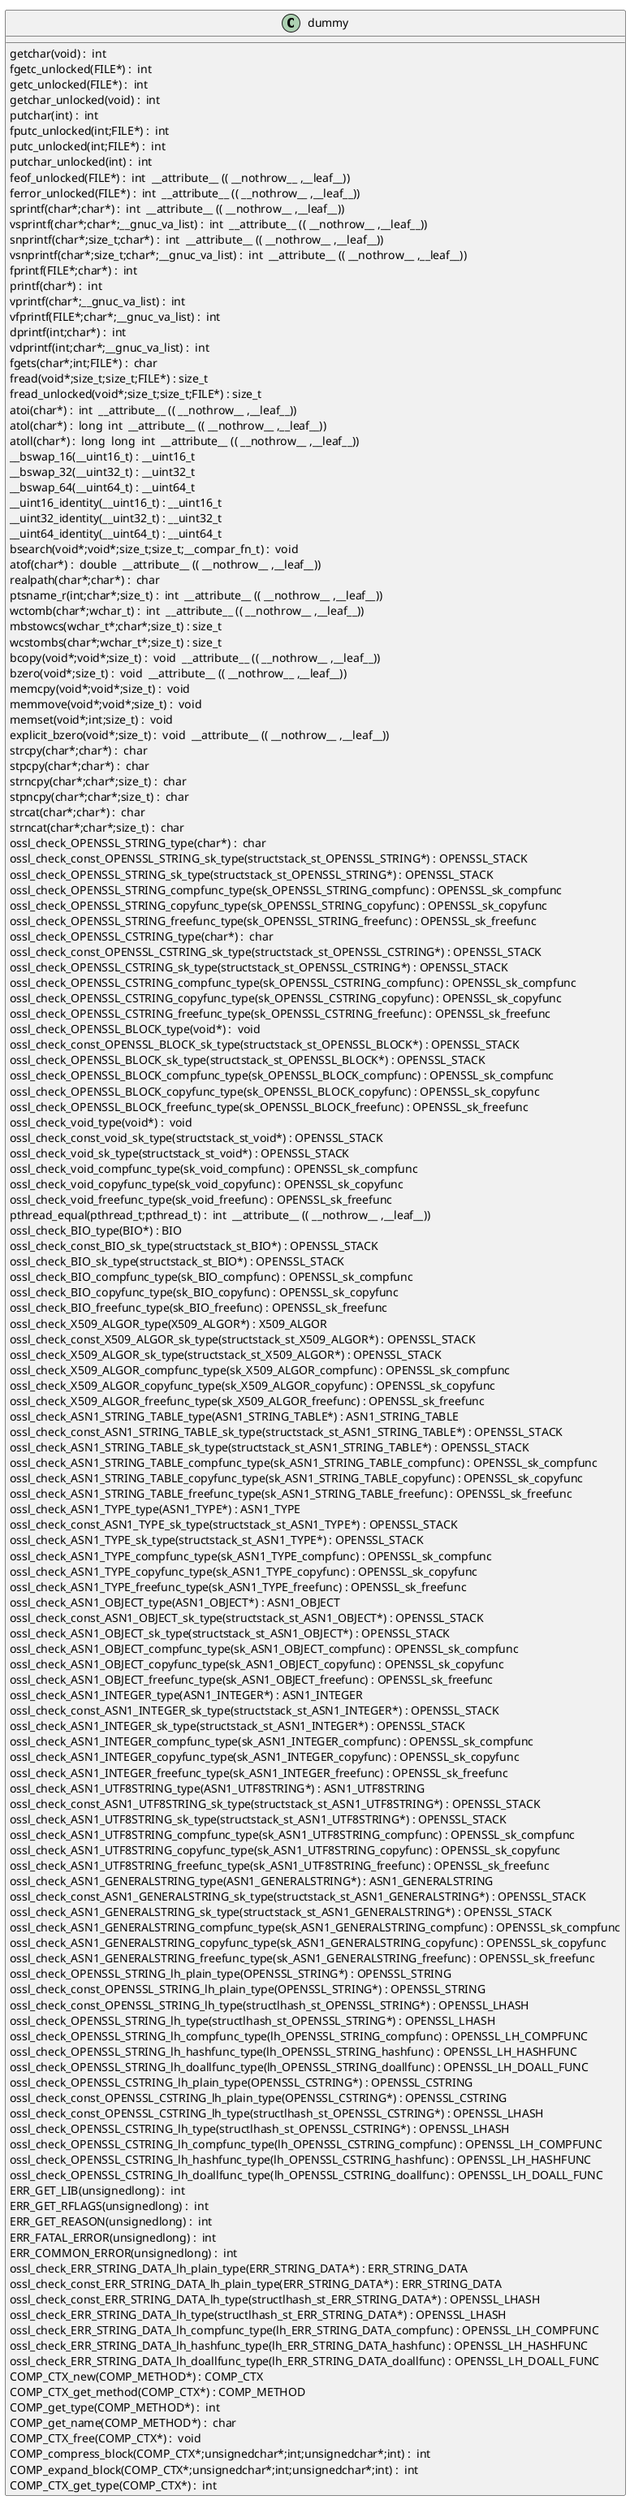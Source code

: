 @startuml
!pragma layout smetana
class dummy {
getchar(void) :  int  [[[./../../.././qc/crypto/comp/comp_lib.c.html#742]]]
fgetc_unlocked(FILE*) :  int  [[[./../../.././qc/crypto/comp/comp_lib.c.html#751]]]
getc_unlocked(FILE*) :  int  [[[./../../.././qc/crypto/comp/comp_lib.c.html#761]]]
getchar_unlocked(void) :  int  [[[./../../.././qc/crypto/comp/comp_lib.c.html#768]]]
putchar(int) :  int  [[[./../../.././qc/crypto/comp/comp_lib.c.html#777]]]
fputc_unlocked(int;FILE*) :  int  [[[./../../.././qc/crypto/comp/comp_lib.c.html#786]]]
putc_unlocked(int;FILE*) :  int  [[[./../../.././qc/crypto/comp/comp_lib.c.html#796]]]
putchar_unlocked(int) :  int  [[[./../../.././qc/crypto/comp/comp_lib.c.html#803]]]
feof_unlocked(FILE*) :  int  __attribute__ (( __nothrow__ ,__leaf__)) [[[./../../.././qc/crypto/comp/comp_lib.c.html#809]]]
ferror_unlocked(FILE*) :  int  __attribute__ (( __nothrow__ ,__leaf__)) [[[./../../.././qc/crypto/comp/comp_lib.c.html#816]]]
sprintf(char*;char*) :  int  __attribute__ (( __nothrow__ ,__leaf__)) [[[./../../.././qc/crypto/comp/comp_lib.c.html#835]]]
vsprintf(char*;char*;__gnuc_va_list) :  int  __attribute__ (( __nothrow__ ,__leaf__)) [[[./../../.././qc/crypto/comp/comp_lib.c.html#848]]]
snprintf(char*;size_t;char*) :  int  __attribute__ (( __nothrow__ ,__leaf__)) [[[./../../.././qc/crypto/comp/comp_lib.c.html#867]]]
vsnprintf(char*;size_t;char*;__gnuc_va_list) :  int  __attribute__ (( __nothrow__ ,__leaf__)) [[[./../../.././qc/crypto/comp/comp_lib.c.html#881]]]
fprintf(FILE*;char*) :  int  [[[./../../.././qc/crypto/comp/comp_lib.c.html#902]]]
printf(char*) :  int  [[[./../../.././qc/crypto/comp/comp_lib.c.html#909]]]
vprintf(char*;__gnuc_va_list) :  int  [[[./../../.././qc/crypto/comp/comp_lib.c.html#921]]]
vfprintf(FILE*;char*;__gnuc_va_list) :  int  [[[./../../.././qc/crypto/comp/comp_lib.c.html#931]]]
dprintf(int;char*) :  int  [[[./../../.././qc/crypto/comp/comp_lib.c.html#946]]]
vdprintf(int;char*;__gnuc_va_list) :  int  [[[./../../.././qc/crypto/comp/comp_lib.c.html#957]]]
fgets(char*;int;FILE*) :  char  [[[./../../.././qc/crypto/comp/comp_lib.c.html#976]]]
fread(void*;size_t;size_t;FILE*) : size_t [[[./../../.././qc/crypto/comp/comp_lib.c.html#1002]]]
fread_unlocked(void*;size_t;size_t;FILE*) : size_t [[[./../../.././qc/crypto/comp/comp_lib.c.html#1029]]]
atoi(char*) :  int  __attribute__ (( __nothrow__ ,__leaf__)) [[[./../../.././qc/crypto/comp/comp_lib.c.html#1189]]]
atol(char*) :  long  int  __attribute__ (( __nothrow__ ,__leaf__)) [[[./../../.././qc/crypto/comp/comp_lib.c.html#1194]]]
atoll(char*) :  long  long  int  __attribute__ (( __nothrow__ ,__leaf__)) [[[./../../.././qc/crypto/comp/comp_lib.c.html#1201]]]
__bswap_16(__uint16_t) : __uint16_t [[[./../../.././qc/crypto/comp/comp_lib.c.html#1354]]]
__bswap_32(__uint32_t) : __uint32_t [[[./../../.././qc/crypto/comp/comp_lib.c.html#1369]]]
__bswap_64(__uint64_t) : __uint64_t [[[./../../.././qc/crypto/comp/comp_lib.c.html#1379]]]
__uint16_identity(__uint16_t) : __uint16_t [[[./../../.././qc/crypto/comp/comp_lib.c.html#1391]]]
__uint32_identity(__uint32_t) : __uint32_t [[[./../../.././qc/crypto/comp/comp_lib.c.html#1397]]]
__uint64_identity(__uint64_t) : __uint64_t [[[./../../.././qc/crypto/comp/comp_lib.c.html#1403]]]
bsearch(void*;void*;size_t;size_t;__compar_fn_t) :  void  [[[./../../.././qc/crypto/comp/comp_lib.c.html#2071]]]
atof(char*) :  double  __attribute__ (( __nothrow__ ,__leaf__)) [[[./../../.././qc/crypto/comp/comp_lib.c.html#1]]]
realpath(char*;char*) :  char  [[[./../../.././qc/crypto/comp/comp_lib.c.html#1]]]
ptsname_r(int;char*;size_t) :  int  __attribute__ (( __nothrow__ ,__leaf__)) [[[./../../.././qc/crypto/comp/comp_lib.c.html#1]]]
wctomb(char*;wchar_t) :  int  __attribute__ (( __nothrow__ ,__leaf__)) [[[./../../.././qc/crypto/comp/comp_lib.c.html#1]]]
mbstowcs(wchar_t*;char*;size_t) : size_t [[[./../../.././qc/crypto/comp/comp_lib.c.html#1]]]
wcstombs(char*;wchar_t*;size_t) : size_t [[[./../../.././qc/crypto/comp/comp_lib.c.html#1]]]
bcopy(void*;void*;size_t) :  void  __attribute__ (( __nothrow__ ,__leaf__)) [[[./../../.././qc/crypto/comp/comp_lib.c.html#1]]]
bzero(void*;size_t) :  void  __attribute__ (( __nothrow__ ,__leaf__)) [[[./../../.././qc/crypto/comp/comp_lib.c.html#1]]]
memcpy(void*;void*;size_t) :  void  [[[./../../.././qc/crypto/comp/comp_lib.c.html#1]]]
memmove(void*;void*;size_t) :  void  [[[./../../.././qc/crypto/comp/comp_lib.c.html#1]]]
memset(void*;int;size_t) :  void  [[[./../../.././qc/crypto/comp/comp_lib.c.html#1]]]
explicit_bzero(void*;size_t) :  void  __attribute__ (( __nothrow__ ,__leaf__)) [[[./../../.././qc/crypto/comp/comp_lib.c.html#1]]]
strcpy(char*;char*) :  char  [[[./../../.././qc/crypto/comp/comp_lib.c.html#1]]]
stpcpy(char*;char*) :  char  [[[./../../.././qc/crypto/comp/comp_lib.c.html#1]]]
strncpy(char*;char*;size_t) :  char  [[[./../../.././qc/crypto/comp/comp_lib.c.html#1]]]
stpncpy(char*;char*;size_t) :  char  [[[./../../.././qc/crypto/comp/comp_lib.c.html#1]]]
strcat(char*;char*) :  char  [[[./../../.././qc/crypto/comp/comp_lib.c.html#1]]]
strncat(char*;char*;size_t) :  char  [[[./../../.././qc/crypto/comp/comp_lib.c.html#1]]]
ossl_check_OPENSSL_STRING_type(char*) :  char  [[[./../../.././qc/crypto/comp/comp_lib.c.html#1]]]
ossl_check_const_OPENSSL_STRING_sk_type(structstack_st_OPENSSL_STRING*) : OPENSSL_STACK [[[./../../.././qc/crypto/comp/comp_lib.c.html#1]]]
ossl_check_OPENSSL_STRING_sk_type(structstack_st_OPENSSL_STRING*) : OPENSSL_STACK [[[./../../.././qc/crypto/comp/comp_lib.c.html#1]]]
ossl_check_OPENSSL_STRING_compfunc_type(sk_OPENSSL_STRING_compfunc) : OPENSSL_sk_compfunc [[[./../../.././qc/crypto/comp/comp_lib.c.html#1]]]
ossl_check_OPENSSL_STRING_copyfunc_type(sk_OPENSSL_STRING_copyfunc) : OPENSSL_sk_copyfunc [[[./../../.././qc/crypto/comp/comp_lib.c.html#1]]]
ossl_check_OPENSSL_STRING_freefunc_type(sk_OPENSSL_STRING_freefunc) : OPENSSL_sk_freefunc [[[./../../.././qc/crypto/comp/comp_lib.c.html#1]]]
ossl_check_OPENSSL_CSTRING_type(char*) :  char  [[[./../../.././qc/crypto/comp/comp_lib.c.html#1]]]
ossl_check_const_OPENSSL_CSTRING_sk_type(structstack_st_OPENSSL_CSTRING*) : OPENSSL_STACK [[[./../../.././qc/crypto/comp/comp_lib.c.html#1]]]
ossl_check_OPENSSL_CSTRING_sk_type(structstack_st_OPENSSL_CSTRING*) : OPENSSL_STACK [[[./../../.././qc/crypto/comp/comp_lib.c.html#1]]]
ossl_check_OPENSSL_CSTRING_compfunc_type(sk_OPENSSL_CSTRING_compfunc) : OPENSSL_sk_compfunc [[[./../../.././qc/crypto/comp/comp_lib.c.html#1]]]
ossl_check_OPENSSL_CSTRING_copyfunc_type(sk_OPENSSL_CSTRING_copyfunc) : OPENSSL_sk_copyfunc [[[./../../.././qc/crypto/comp/comp_lib.c.html#1]]]
ossl_check_OPENSSL_CSTRING_freefunc_type(sk_OPENSSL_CSTRING_freefunc) : OPENSSL_sk_freefunc [[[./../../.././qc/crypto/comp/comp_lib.c.html#1]]]
ossl_check_OPENSSL_BLOCK_type(void*) :  void  [[[./../../.././qc/crypto/comp/comp_lib.c.html#1]]]
ossl_check_const_OPENSSL_BLOCK_sk_type(structstack_st_OPENSSL_BLOCK*) : OPENSSL_STACK [[[./../../.././qc/crypto/comp/comp_lib.c.html#1]]]
ossl_check_OPENSSL_BLOCK_sk_type(structstack_st_OPENSSL_BLOCK*) : OPENSSL_STACK [[[./../../.././qc/crypto/comp/comp_lib.c.html#1]]]
ossl_check_OPENSSL_BLOCK_compfunc_type(sk_OPENSSL_BLOCK_compfunc) : OPENSSL_sk_compfunc [[[./../../.././qc/crypto/comp/comp_lib.c.html#1]]]
ossl_check_OPENSSL_BLOCK_copyfunc_type(sk_OPENSSL_BLOCK_copyfunc) : OPENSSL_sk_copyfunc [[[./../../.././qc/crypto/comp/comp_lib.c.html#1]]]
ossl_check_OPENSSL_BLOCK_freefunc_type(sk_OPENSSL_BLOCK_freefunc) : OPENSSL_sk_freefunc [[[./../../.././qc/crypto/comp/comp_lib.c.html#1]]]
ossl_check_void_type(void*) :  void  [[[./../../.././qc/crypto/comp/comp_lib.c.html#1]]]
ossl_check_const_void_sk_type(structstack_st_void*) : OPENSSL_STACK [[[./../../.././qc/crypto/comp/comp_lib.c.html#1]]]
ossl_check_void_sk_type(structstack_st_void*) : OPENSSL_STACK [[[./../../.././qc/crypto/comp/comp_lib.c.html#1]]]
ossl_check_void_compfunc_type(sk_void_compfunc) : OPENSSL_sk_compfunc [[[./../../.././qc/crypto/comp/comp_lib.c.html#1]]]
ossl_check_void_copyfunc_type(sk_void_copyfunc) : OPENSSL_sk_copyfunc [[[./../../.././qc/crypto/comp/comp_lib.c.html#1]]]
ossl_check_void_freefunc_type(sk_void_freefunc) : OPENSSL_sk_freefunc [[[./../../.././qc/crypto/comp/comp_lib.c.html#1]]]
pthread_equal(pthread_t;pthread_t) :  int  __attribute__ (( __nothrow__ ,__leaf__)) [[[./../../.././qc/crypto/comp/comp_lib.c.html#1]]]
ossl_check_BIO_type(BIO*) : BIO [[[./../../.././qc/crypto/comp/comp_lib.c.html#1]]]
ossl_check_const_BIO_sk_type(structstack_st_BIO*) : OPENSSL_STACK [[[./../../.././qc/crypto/comp/comp_lib.c.html#1]]]
ossl_check_BIO_sk_type(structstack_st_BIO*) : OPENSSL_STACK [[[./../../.././qc/crypto/comp/comp_lib.c.html#1]]]
ossl_check_BIO_compfunc_type(sk_BIO_compfunc) : OPENSSL_sk_compfunc [[[./../../.././qc/crypto/comp/comp_lib.c.html#1]]]
ossl_check_BIO_copyfunc_type(sk_BIO_copyfunc) : OPENSSL_sk_copyfunc [[[./../../.././qc/crypto/comp/comp_lib.c.html#1]]]
ossl_check_BIO_freefunc_type(sk_BIO_freefunc) : OPENSSL_sk_freefunc [[[./../../.././qc/crypto/comp/comp_lib.c.html#1]]]
ossl_check_X509_ALGOR_type(X509_ALGOR*) : X509_ALGOR [[[./../../.././qc/crypto/comp/comp_lib.c.html#1]]]
ossl_check_const_X509_ALGOR_sk_type(structstack_st_X509_ALGOR*) : OPENSSL_STACK [[[./../../.././qc/crypto/comp/comp_lib.c.html#1]]]
ossl_check_X509_ALGOR_sk_type(structstack_st_X509_ALGOR*) : OPENSSL_STACK [[[./../../.././qc/crypto/comp/comp_lib.c.html#1]]]
ossl_check_X509_ALGOR_compfunc_type(sk_X509_ALGOR_compfunc) : OPENSSL_sk_compfunc [[[./../../.././qc/crypto/comp/comp_lib.c.html#1]]]
ossl_check_X509_ALGOR_copyfunc_type(sk_X509_ALGOR_copyfunc) : OPENSSL_sk_copyfunc [[[./../../.././qc/crypto/comp/comp_lib.c.html#1]]]
ossl_check_X509_ALGOR_freefunc_type(sk_X509_ALGOR_freefunc) : OPENSSL_sk_freefunc [[[./../../.././qc/crypto/comp/comp_lib.c.html#1]]]
ossl_check_ASN1_STRING_TABLE_type(ASN1_STRING_TABLE*) : ASN1_STRING_TABLE [[[./../../.././qc/crypto/comp/comp_lib.c.html#1]]]
ossl_check_const_ASN1_STRING_TABLE_sk_type(structstack_st_ASN1_STRING_TABLE*) : OPENSSL_STACK [[[./../../.././qc/crypto/comp/comp_lib.c.html#1]]]
ossl_check_ASN1_STRING_TABLE_sk_type(structstack_st_ASN1_STRING_TABLE*) : OPENSSL_STACK [[[./../../.././qc/crypto/comp/comp_lib.c.html#1]]]
ossl_check_ASN1_STRING_TABLE_compfunc_type(sk_ASN1_STRING_TABLE_compfunc) : OPENSSL_sk_compfunc [[[./../../.././qc/crypto/comp/comp_lib.c.html#1]]]
ossl_check_ASN1_STRING_TABLE_copyfunc_type(sk_ASN1_STRING_TABLE_copyfunc) : OPENSSL_sk_copyfunc [[[./../../.././qc/crypto/comp/comp_lib.c.html#1]]]
ossl_check_ASN1_STRING_TABLE_freefunc_type(sk_ASN1_STRING_TABLE_freefunc) : OPENSSL_sk_freefunc [[[./../../.././qc/crypto/comp/comp_lib.c.html#1]]]
ossl_check_ASN1_TYPE_type(ASN1_TYPE*) : ASN1_TYPE [[[./../../.././qc/crypto/comp/comp_lib.c.html#1]]]
ossl_check_const_ASN1_TYPE_sk_type(structstack_st_ASN1_TYPE*) : OPENSSL_STACK [[[./../../.././qc/crypto/comp/comp_lib.c.html#1]]]
ossl_check_ASN1_TYPE_sk_type(structstack_st_ASN1_TYPE*) : OPENSSL_STACK [[[./../../.././qc/crypto/comp/comp_lib.c.html#1]]]
ossl_check_ASN1_TYPE_compfunc_type(sk_ASN1_TYPE_compfunc) : OPENSSL_sk_compfunc [[[./../../.././qc/crypto/comp/comp_lib.c.html#1]]]
ossl_check_ASN1_TYPE_copyfunc_type(sk_ASN1_TYPE_copyfunc) : OPENSSL_sk_copyfunc [[[./../../.././qc/crypto/comp/comp_lib.c.html#1]]]
ossl_check_ASN1_TYPE_freefunc_type(sk_ASN1_TYPE_freefunc) : OPENSSL_sk_freefunc [[[./../../.././qc/crypto/comp/comp_lib.c.html#1]]]
ossl_check_ASN1_OBJECT_type(ASN1_OBJECT*) : ASN1_OBJECT [[[./../../.././qc/crypto/comp/comp_lib.c.html#1]]]
ossl_check_const_ASN1_OBJECT_sk_type(structstack_st_ASN1_OBJECT*) : OPENSSL_STACK [[[./../../.././qc/crypto/comp/comp_lib.c.html#1]]]
ossl_check_ASN1_OBJECT_sk_type(structstack_st_ASN1_OBJECT*) : OPENSSL_STACK [[[./../../.././qc/crypto/comp/comp_lib.c.html#1]]]
ossl_check_ASN1_OBJECT_compfunc_type(sk_ASN1_OBJECT_compfunc) : OPENSSL_sk_compfunc [[[./../../.././qc/crypto/comp/comp_lib.c.html#1]]]
ossl_check_ASN1_OBJECT_copyfunc_type(sk_ASN1_OBJECT_copyfunc) : OPENSSL_sk_copyfunc [[[./../../.././qc/crypto/comp/comp_lib.c.html#1]]]
ossl_check_ASN1_OBJECT_freefunc_type(sk_ASN1_OBJECT_freefunc) : OPENSSL_sk_freefunc [[[./../../.././qc/crypto/comp/comp_lib.c.html#1]]]
ossl_check_ASN1_INTEGER_type(ASN1_INTEGER*) : ASN1_INTEGER [[[./../../.././qc/crypto/comp/comp_lib.c.html#1]]]
ossl_check_const_ASN1_INTEGER_sk_type(structstack_st_ASN1_INTEGER*) : OPENSSL_STACK [[[./../../.././qc/crypto/comp/comp_lib.c.html#1]]]
ossl_check_ASN1_INTEGER_sk_type(structstack_st_ASN1_INTEGER*) : OPENSSL_STACK [[[./../../.././qc/crypto/comp/comp_lib.c.html#1]]]
ossl_check_ASN1_INTEGER_compfunc_type(sk_ASN1_INTEGER_compfunc) : OPENSSL_sk_compfunc [[[./../../.././qc/crypto/comp/comp_lib.c.html#1]]]
ossl_check_ASN1_INTEGER_copyfunc_type(sk_ASN1_INTEGER_copyfunc) : OPENSSL_sk_copyfunc [[[./../../.././qc/crypto/comp/comp_lib.c.html#1]]]
ossl_check_ASN1_INTEGER_freefunc_type(sk_ASN1_INTEGER_freefunc) : OPENSSL_sk_freefunc [[[./../../.././qc/crypto/comp/comp_lib.c.html#1]]]
ossl_check_ASN1_UTF8STRING_type(ASN1_UTF8STRING*) : ASN1_UTF8STRING [[[./../../.././qc/crypto/comp/comp_lib.c.html#1]]]
ossl_check_const_ASN1_UTF8STRING_sk_type(structstack_st_ASN1_UTF8STRING*) : OPENSSL_STACK [[[./../../.././qc/crypto/comp/comp_lib.c.html#1]]]
ossl_check_ASN1_UTF8STRING_sk_type(structstack_st_ASN1_UTF8STRING*) : OPENSSL_STACK [[[./../../.././qc/crypto/comp/comp_lib.c.html#1]]]
ossl_check_ASN1_UTF8STRING_compfunc_type(sk_ASN1_UTF8STRING_compfunc) : OPENSSL_sk_compfunc [[[./../../.././qc/crypto/comp/comp_lib.c.html#1]]]
ossl_check_ASN1_UTF8STRING_copyfunc_type(sk_ASN1_UTF8STRING_copyfunc) : OPENSSL_sk_copyfunc [[[./../../.././qc/crypto/comp/comp_lib.c.html#1]]]
ossl_check_ASN1_UTF8STRING_freefunc_type(sk_ASN1_UTF8STRING_freefunc) : OPENSSL_sk_freefunc [[[./../../.././qc/crypto/comp/comp_lib.c.html#1]]]
ossl_check_ASN1_GENERALSTRING_type(ASN1_GENERALSTRING*) : ASN1_GENERALSTRING [[[./../../.././qc/crypto/comp/comp_lib.c.html#1]]]
ossl_check_const_ASN1_GENERALSTRING_sk_type(structstack_st_ASN1_GENERALSTRING*) : OPENSSL_STACK [[[./../../.././qc/crypto/comp/comp_lib.c.html#1]]]
ossl_check_ASN1_GENERALSTRING_sk_type(structstack_st_ASN1_GENERALSTRING*) : OPENSSL_STACK [[[./../../.././qc/crypto/comp/comp_lib.c.html#1]]]
ossl_check_ASN1_GENERALSTRING_compfunc_type(sk_ASN1_GENERALSTRING_compfunc) : OPENSSL_sk_compfunc [[[./../../.././qc/crypto/comp/comp_lib.c.html#1]]]
ossl_check_ASN1_GENERALSTRING_copyfunc_type(sk_ASN1_GENERALSTRING_copyfunc) : OPENSSL_sk_copyfunc [[[./../../.././qc/crypto/comp/comp_lib.c.html#1]]]
ossl_check_ASN1_GENERALSTRING_freefunc_type(sk_ASN1_GENERALSTRING_freefunc) : OPENSSL_sk_freefunc [[[./../../.././qc/crypto/comp/comp_lib.c.html#1]]]
ossl_check_OPENSSL_STRING_lh_plain_type(OPENSSL_STRING*) : OPENSSL_STRING [[[./../../.././qc/crypto/comp/comp_lib.c.html#1]]]
ossl_check_const_OPENSSL_STRING_lh_plain_type(OPENSSL_STRING*) : OPENSSL_STRING [[[./../../.././qc/crypto/comp/comp_lib.c.html#1]]]
ossl_check_const_OPENSSL_STRING_lh_type(structlhash_st_OPENSSL_STRING*) : OPENSSL_LHASH [[[./../../.././qc/crypto/comp/comp_lib.c.html#1]]]
ossl_check_OPENSSL_STRING_lh_type(structlhash_st_OPENSSL_STRING*) : OPENSSL_LHASH [[[./../../.././qc/crypto/comp/comp_lib.c.html#1]]]
ossl_check_OPENSSL_STRING_lh_compfunc_type(lh_OPENSSL_STRING_compfunc) : OPENSSL_LH_COMPFUNC [[[./../../.././qc/crypto/comp/comp_lib.c.html#1]]]
ossl_check_OPENSSL_STRING_lh_hashfunc_type(lh_OPENSSL_STRING_hashfunc) : OPENSSL_LH_HASHFUNC [[[./../../.././qc/crypto/comp/comp_lib.c.html#1]]]
ossl_check_OPENSSL_STRING_lh_doallfunc_type(lh_OPENSSL_STRING_doallfunc) : OPENSSL_LH_DOALL_FUNC [[[./../../.././qc/crypto/comp/comp_lib.c.html#1]]]
ossl_check_OPENSSL_CSTRING_lh_plain_type(OPENSSL_CSTRING*) : OPENSSL_CSTRING [[[./../../.././qc/crypto/comp/comp_lib.c.html#1]]]
ossl_check_const_OPENSSL_CSTRING_lh_plain_type(OPENSSL_CSTRING*) : OPENSSL_CSTRING [[[./../../.././qc/crypto/comp/comp_lib.c.html#1]]]
ossl_check_const_OPENSSL_CSTRING_lh_type(structlhash_st_OPENSSL_CSTRING*) : OPENSSL_LHASH [[[./../../.././qc/crypto/comp/comp_lib.c.html#1]]]
ossl_check_OPENSSL_CSTRING_lh_type(structlhash_st_OPENSSL_CSTRING*) : OPENSSL_LHASH [[[./../../.././qc/crypto/comp/comp_lib.c.html#1]]]
ossl_check_OPENSSL_CSTRING_lh_compfunc_type(lh_OPENSSL_CSTRING_compfunc) : OPENSSL_LH_COMPFUNC [[[./../../.././qc/crypto/comp/comp_lib.c.html#1]]]
ossl_check_OPENSSL_CSTRING_lh_hashfunc_type(lh_OPENSSL_CSTRING_hashfunc) : OPENSSL_LH_HASHFUNC [[[./../../.././qc/crypto/comp/comp_lib.c.html#1]]]
ossl_check_OPENSSL_CSTRING_lh_doallfunc_type(lh_OPENSSL_CSTRING_doallfunc) : OPENSSL_LH_DOALL_FUNC [[[./../../.././qc/crypto/comp/comp_lib.c.html#1]]]
ERR_GET_LIB(unsignedlong) :  int  [[[./../../.././qc/crypto/comp/comp_lib.c.html#1]]]
ERR_GET_RFLAGS(unsignedlong) :  int  [[[./../../.././qc/crypto/comp/comp_lib.c.html#1]]]
ERR_GET_REASON(unsignedlong) :  int  [[[./../../.././qc/crypto/comp/comp_lib.c.html#1]]]
ERR_FATAL_ERROR(unsignedlong) :  int  [[[./../../.././qc/crypto/comp/comp_lib.c.html#1]]]
ERR_COMMON_ERROR(unsignedlong) :  int  [[[./../../.././qc/crypto/comp/comp_lib.c.html#1]]]
ossl_check_ERR_STRING_DATA_lh_plain_type(ERR_STRING_DATA*) : ERR_STRING_DATA [[[./../../.././qc/crypto/comp/comp_lib.c.html#1]]]
ossl_check_const_ERR_STRING_DATA_lh_plain_type(ERR_STRING_DATA*) : ERR_STRING_DATA [[[./../../.././qc/crypto/comp/comp_lib.c.html#1]]]
ossl_check_const_ERR_STRING_DATA_lh_type(structlhash_st_ERR_STRING_DATA*) : OPENSSL_LHASH [[[./../../.././qc/crypto/comp/comp_lib.c.html#1]]]
ossl_check_ERR_STRING_DATA_lh_type(structlhash_st_ERR_STRING_DATA*) : OPENSSL_LHASH [[[./../../.././qc/crypto/comp/comp_lib.c.html#1]]]
ossl_check_ERR_STRING_DATA_lh_compfunc_type(lh_ERR_STRING_DATA_compfunc) : OPENSSL_LH_COMPFUNC [[[./../../.././qc/crypto/comp/comp_lib.c.html#1]]]
ossl_check_ERR_STRING_DATA_lh_hashfunc_type(lh_ERR_STRING_DATA_hashfunc) : OPENSSL_LH_HASHFUNC [[[./../../.././qc/crypto/comp/comp_lib.c.html#1]]]
ossl_check_ERR_STRING_DATA_lh_doallfunc_type(lh_ERR_STRING_DATA_doallfunc) : OPENSSL_LH_DOALL_FUNC [[[./../../.././qc/crypto/comp/comp_lib.c.html#1]]]
COMP_CTX_new(COMP_METHOD*) : COMP_CTX [[[./../../.././qc/crypto/comp/comp_lib.c.html#1]]]
COMP_CTX_get_method(COMP_CTX*) : COMP_METHOD [[[./../../.././qc/crypto/comp/comp_lib.c.html#1]]]
COMP_get_type(COMP_METHOD*) :  int  [[[./../../.././qc/crypto/comp/comp_lib.c.html#1]]]
COMP_get_name(COMP_METHOD*) :  char  [[[./../../.././qc/crypto/comp/comp_lib.c.html#1]]]
COMP_CTX_free(COMP_CTX*) :  void  [[[./../../.././qc/crypto/comp/comp_lib.c.html#1]]]
COMP_compress_block(COMP_CTX*;unsignedchar*;int;unsignedchar*;int) :  int  [[[./../../.././qc/crypto/comp/comp_lib.c.html#1]]]
COMP_expand_block(COMP_CTX*;unsignedchar*;int;unsignedchar*;int) :  int  [[[./../../.././qc/crypto/comp/comp_lib.c.html#1]]]
COMP_CTX_get_type(COMP_CTX*) :  int  [[[./../../.././qc/crypto/comp/comp_lib.c.html#1]]]
} 
@enduml
